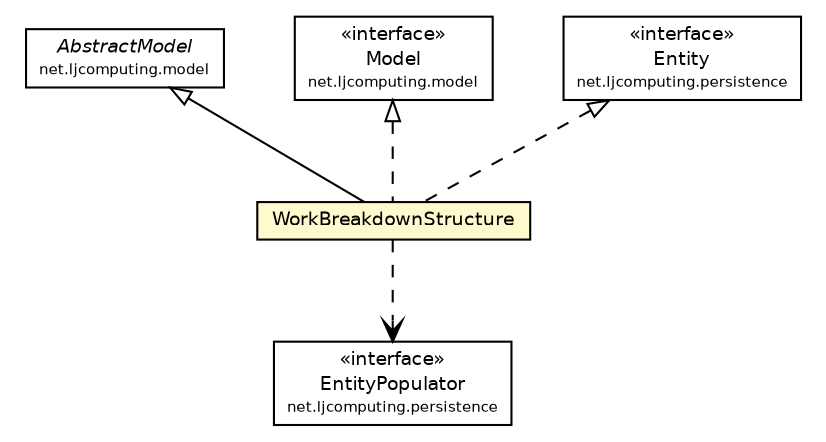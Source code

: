 #!/usr/local/bin/dot
#
# Class diagram 
# Generated by UMLGraph version R5_6 (http://www.umlgraph.org/)
#

digraph G {
	edge [fontname="Helvetica",fontsize=10,labelfontname="Helvetica",labelfontsize=10];
	node [fontname="Helvetica",fontsize=10,shape=plaintext];
	nodesep=0.25;
	ranksep=0.5;
	// net.ljcomputing.sr.model.WorkBreakdownStructure
	c69 [label=<<table title="net.ljcomputing.sr.model.WorkBreakdownStructure" border="0" cellborder="1" cellspacing="0" cellpadding="2" port="p" bgcolor="lemonChiffon" href="./WorkBreakdownStructure.html">
		<tr><td><table border="0" cellspacing="0" cellpadding="1">
<tr><td align="center" balign="center"> WorkBreakdownStructure </td></tr>
		</table></td></tr>
		</table>>, URL="./WorkBreakdownStructure.html", fontname="Helvetica", fontcolor="black", fontsize=9.0];
	//net.ljcomputing.sr.model.WorkBreakdownStructure extends net.ljcomputing.model.AbstractModel
	c75:p -> c69:p [dir=back,arrowtail=empty];
	//net.ljcomputing.sr.model.WorkBreakdownStructure implements net.ljcomputing.model.Model
	c76:p -> c69:p [dir=back,arrowtail=empty,style=dashed];
	//net.ljcomputing.sr.model.WorkBreakdownStructure implements net.ljcomputing.persistence.Entity
	c77:p -> c69:p [dir=back,arrowtail=empty,style=dashed];
	// net.ljcomputing.sr.model.WorkBreakdownStructure DEPEND net.ljcomputing.persistence.EntityPopulator
	c69:p -> c78:p [taillabel="", label="", headlabel="", fontname="Helvetica", fontcolor="black", fontsize=10.0, color="black", arrowhead=open, style=dashed];
	// net.ljcomputing.model.Model
	c76 [label=<<table title="net.ljcomputing.model.Model" border="0" cellborder="1" cellspacing="0" cellpadding="2" port="p">
		<tr><td><table border="0" cellspacing="0" cellpadding="1">
<tr><td align="center" balign="center"> &#171;interface&#187; </td></tr>
<tr><td align="center" balign="center"> Model </td></tr>
<tr><td align="center" balign="center"><font point-size="7.0"> net.ljcomputing.model </font></td></tr>
		</table></td></tr>
		</table>>, URL="null", fontname="Helvetica", fontcolor="black", fontsize=9.0];
	// net.ljcomputing.persistence.EntityPopulator
	c78 [label=<<table title="net.ljcomputing.persistence.EntityPopulator" border="0" cellborder="1" cellspacing="0" cellpadding="2" port="p">
		<tr><td><table border="0" cellspacing="0" cellpadding="1">
<tr><td align="center" balign="center"> &#171;interface&#187; </td></tr>
<tr><td align="center" balign="center"> EntityPopulator </td></tr>
<tr><td align="center" balign="center"><font point-size="7.0"> net.ljcomputing.persistence </font></td></tr>
		</table></td></tr>
		</table>>, URL="null", fontname="Helvetica", fontcolor="black", fontsize=9.0];
	// net.ljcomputing.persistence.Entity
	c77 [label=<<table title="net.ljcomputing.persistence.Entity" border="0" cellborder="1" cellspacing="0" cellpadding="2" port="p">
		<tr><td><table border="0" cellspacing="0" cellpadding="1">
<tr><td align="center" balign="center"> &#171;interface&#187; </td></tr>
<tr><td align="center" balign="center"> Entity </td></tr>
<tr><td align="center" balign="center"><font point-size="7.0"> net.ljcomputing.persistence </font></td></tr>
		</table></td></tr>
		</table>>, URL="null", fontname="Helvetica", fontcolor="black", fontsize=9.0];
	// net.ljcomputing.model.AbstractModel
	c75 [label=<<table title="net.ljcomputing.model.AbstractModel" border="0" cellborder="1" cellspacing="0" cellpadding="2" port="p">
		<tr><td><table border="0" cellspacing="0" cellpadding="1">
<tr><td align="center" balign="center"><font face="Helvetica-Oblique"> AbstractModel </font></td></tr>
<tr><td align="center" balign="center"><font point-size="7.0"> net.ljcomputing.model </font></td></tr>
		</table></td></tr>
		</table>>, URL="null", fontname="Helvetica", fontcolor="black", fontsize=9.0];
}

